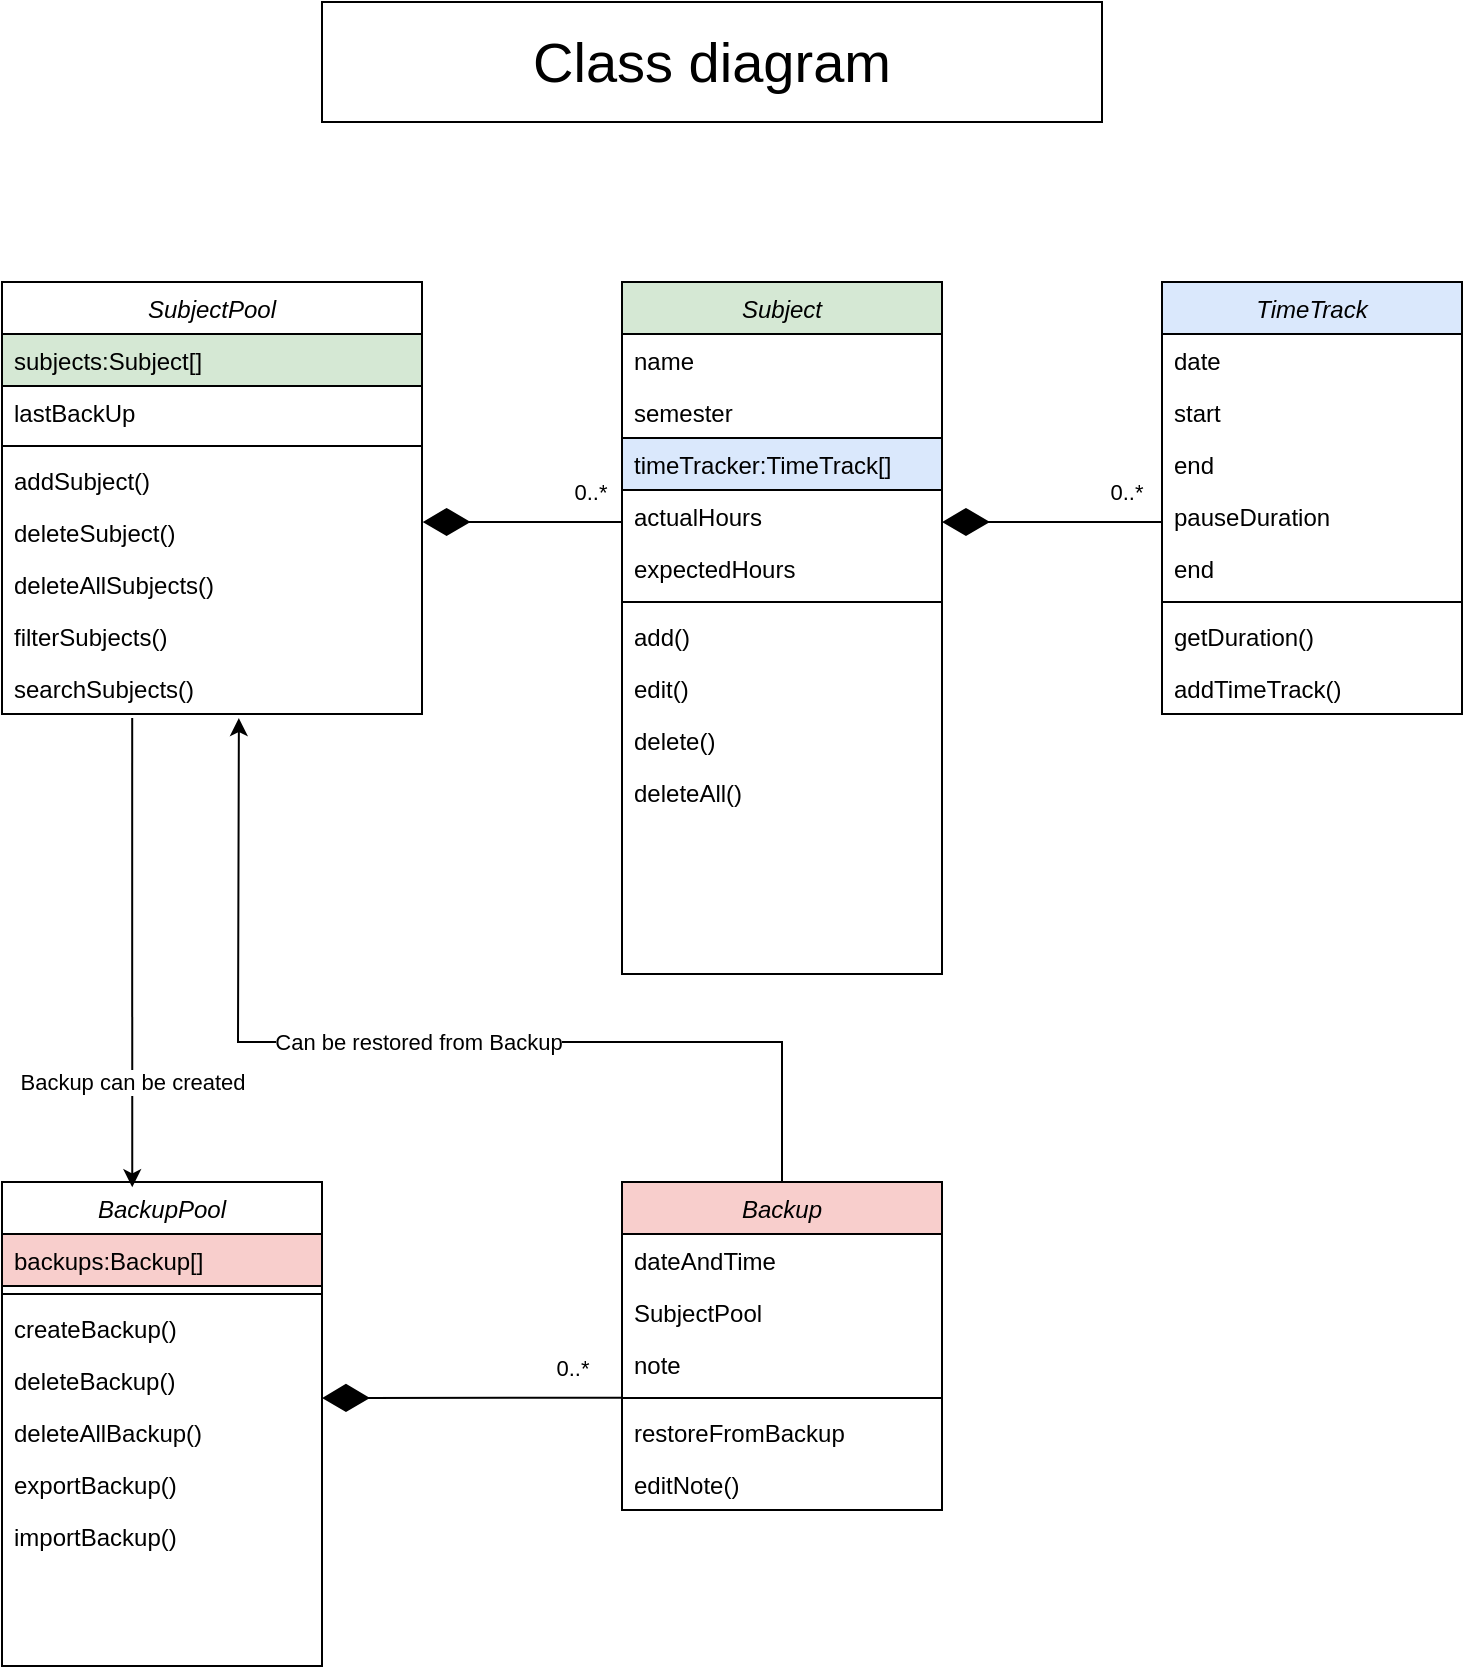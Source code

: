 <mxfile version="22.1.3" type="device">
  <diagram id="C5RBs43oDa-KdzZeNtuy" name="Page-1">
    <mxGraphModel dx="1089" dy="1329" grid="1" gridSize="10" guides="1" tooltips="1" connect="1" arrows="1" fold="1" page="1" pageScale="1" pageWidth="827" pageHeight="1169" math="0" shadow="0">
      <root>
        <mxCell id="WIyWlLk6GJQsqaUBKTNV-0" />
        <mxCell id="WIyWlLk6GJQsqaUBKTNV-1" parent="WIyWlLk6GJQsqaUBKTNV-0" />
        <mxCell id="zkfFHV4jXpPFQw0GAbJ--0" value="Subject" style="swimlane;fontStyle=2;align=center;verticalAlign=top;childLayout=stackLayout;horizontal=1;startSize=26;horizontalStack=0;resizeParent=1;resizeLast=0;collapsible=1;marginBottom=0;rounded=0;shadow=0;strokeWidth=1;fillColor=#d5e8d4;strokeColor=#000000;" parent="WIyWlLk6GJQsqaUBKTNV-1" vertex="1">
          <mxGeometry x="310" y="240" width="160" height="346" as="geometry">
            <mxRectangle x="230" y="140" width="160" height="26" as="alternateBounds" />
          </mxGeometry>
        </mxCell>
        <mxCell id="MaIik3wk2XH7fAd0uC2P-26" value="name" style="text;align=left;verticalAlign=top;spacingLeft=4;spacingRight=4;overflow=hidden;rotatable=0;points=[[0,0.5],[1,0.5]];portConstraint=eastwest;rounded=0;shadow=0;html=0;" vertex="1" parent="zkfFHV4jXpPFQw0GAbJ--0">
          <mxGeometry y="26" width="160" height="26" as="geometry" />
        </mxCell>
        <mxCell id="MaIik3wk2XH7fAd0uC2P-25" value="semester" style="text;align=left;verticalAlign=top;spacingLeft=4;spacingRight=4;overflow=hidden;rotatable=0;points=[[0,0.5],[1,0.5]];portConstraint=eastwest;rounded=0;shadow=0;html=0;" vertex="1" parent="zkfFHV4jXpPFQw0GAbJ--0">
          <mxGeometry y="52" width="160" height="26" as="geometry" />
        </mxCell>
        <mxCell id="MaIik3wk2XH7fAd0uC2P-78" value="timeTracker:TimeTrack[]" style="text;align=left;verticalAlign=top;spacingLeft=4;spacingRight=4;overflow=hidden;rotatable=0;points=[[0,0.5],[1,0.5]];portConstraint=eastwest;rounded=0;shadow=0;html=0;fillColor=#dae8fc;strokeColor=#000000;" vertex="1" parent="zkfFHV4jXpPFQw0GAbJ--0">
          <mxGeometry y="78" width="160" height="26" as="geometry" />
        </mxCell>
        <mxCell id="MaIik3wk2XH7fAd0uC2P-84" value="actualHours" style="text;align=left;verticalAlign=top;spacingLeft=4;spacingRight=4;overflow=hidden;rotatable=0;points=[[0,0.5],[1,0.5]];portConstraint=eastwest;rounded=0;shadow=0;html=0;" vertex="1" parent="zkfFHV4jXpPFQw0GAbJ--0">
          <mxGeometry y="104" width="160" height="26" as="geometry" />
        </mxCell>
        <mxCell id="MaIik3wk2XH7fAd0uC2P-85" value="expectedHours " style="text;align=left;verticalAlign=top;spacingLeft=4;spacingRight=4;overflow=hidden;rotatable=0;points=[[0,0.5],[1,0.5]];portConstraint=eastwest;rounded=0;shadow=0;html=0;" vertex="1" parent="zkfFHV4jXpPFQw0GAbJ--0">
          <mxGeometry y="130" width="160" height="26" as="geometry" />
        </mxCell>
        <mxCell id="zkfFHV4jXpPFQw0GAbJ--4" value="" style="line;html=1;strokeWidth=1;align=left;verticalAlign=middle;spacingTop=-1;spacingLeft=3;spacingRight=3;rotatable=0;labelPosition=right;points=[];portConstraint=eastwest;" parent="zkfFHV4jXpPFQw0GAbJ--0" vertex="1">
          <mxGeometry y="156" width="160" height="8" as="geometry" />
        </mxCell>
        <mxCell id="MaIik3wk2XH7fAd0uC2P-32" value="add()" style="text;align=left;verticalAlign=top;spacingLeft=4;spacingRight=4;overflow=hidden;rotatable=0;points=[[0,0.5],[1,0.5]];portConstraint=eastwest;" vertex="1" parent="zkfFHV4jXpPFQw0GAbJ--0">
          <mxGeometry y="164" width="160" height="26" as="geometry" />
        </mxCell>
        <mxCell id="MaIik3wk2XH7fAd0uC2P-64" value="edit()" style="text;align=left;verticalAlign=top;spacingLeft=4;spacingRight=4;overflow=hidden;rotatable=0;points=[[0,0.5],[1,0.5]];portConstraint=eastwest;" vertex="1" parent="zkfFHV4jXpPFQw0GAbJ--0">
          <mxGeometry y="190" width="160" height="26" as="geometry" />
        </mxCell>
        <mxCell id="MaIik3wk2XH7fAd0uC2P-30" value="delete()" style="text;align=left;verticalAlign=top;spacingLeft=4;spacingRight=4;overflow=hidden;rotatable=0;points=[[0,0.5],[1,0.5]];portConstraint=eastwest;" vertex="1" parent="zkfFHV4jXpPFQw0GAbJ--0">
          <mxGeometry y="216" width="160" height="26" as="geometry" />
        </mxCell>
        <mxCell id="MaIik3wk2XH7fAd0uC2P-16" value="deleteAll()" style="text;align=left;verticalAlign=top;spacingLeft=4;spacingRight=4;overflow=hidden;rotatable=0;points=[[0,0.5],[1,0.5]];portConstraint=eastwest;" vertex="1" parent="zkfFHV4jXpPFQw0GAbJ--0">
          <mxGeometry y="242" width="160" height="26" as="geometry" />
        </mxCell>
        <mxCell id="MaIik3wk2XH7fAd0uC2P-36" value="0..*" style="endArrow=diamondThin;html=1;rounded=0;endFill=1;endSize=21;exitX=-0.002;exitY=0.808;exitDx=0;exitDy=0;exitPerimeter=0;entryX=1;entryY=0.5;entryDx=0;entryDy=0;" edge="1" parent="WIyWlLk6GJQsqaUBKTNV-1">
          <mxGeometry x="-0.67" y="-15" width="50" height="50" relative="1" as="geometry">
            <mxPoint x="310.0" y="360.008" as="sourcePoint" />
            <mxPoint x="210.32" y="360" as="targetPoint" />
            <mxPoint as="offset" />
          </mxGeometry>
        </mxCell>
        <mxCell id="MaIik3wk2XH7fAd0uC2P-51" value="SubjectPool" style="swimlane;fontStyle=2;align=center;verticalAlign=top;childLayout=stackLayout;horizontal=1;startSize=26;horizontalStack=0;resizeParent=1;resizeLast=0;collapsible=1;marginBottom=0;rounded=0;shadow=0;strokeWidth=1;" vertex="1" parent="WIyWlLk6GJQsqaUBKTNV-1">
          <mxGeometry y="240" width="210" height="216" as="geometry">
            <mxRectangle x="230" y="140" width="160" height="26" as="alternateBounds" />
          </mxGeometry>
        </mxCell>
        <mxCell id="MaIik3wk2XH7fAd0uC2P-69" value="subjects:Subject[]" style="text;align=left;verticalAlign=top;spacingLeft=4;spacingRight=4;overflow=hidden;rotatable=0;points=[[0,0.5],[1,0.5]];portConstraint=eastwest;rounded=0;shadow=0;html=0;fillColor=#d5e8d4;strokeColor=#000000;" vertex="1" parent="MaIik3wk2XH7fAd0uC2P-51">
          <mxGeometry y="26" width="210" height="26" as="geometry" />
        </mxCell>
        <mxCell id="MaIik3wk2XH7fAd0uC2P-57" value="lastBackUp" style="text;align=left;verticalAlign=top;spacingLeft=4;spacingRight=4;overflow=hidden;rotatable=0;points=[[0,0.5],[1,0.5]];portConstraint=eastwest;rounded=0;shadow=0;html=0;" vertex="1" parent="MaIik3wk2XH7fAd0uC2P-51">
          <mxGeometry y="52" width="210" height="26" as="geometry" />
        </mxCell>
        <mxCell id="MaIik3wk2XH7fAd0uC2P-58" value="" style="line;html=1;strokeWidth=1;align=left;verticalAlign=middle;spacingTop=-1;spacingLeft=3;spacingRight=3;rotatable=0;labelPosition=right;points=[];portConstraint=eastwest;" vertex="1" parent="MaIik3wk2XH7fAd0uC2P-51">
          <mxGeometry y="78" width="210" height="8" as="geometry" />
        </mxCell>
        <mxCell id="MaIik3wk2XH7fAd0uC2P-59" value="addSubject()" style="text;align=left;verticalAlign=top;spacingLeft=4;spacingRight=4;overflow=hidden;rotatable=0;points=[[0,0.5],[1,0.5]];portConstraint=eastwest;" vertex="1" parent="MaIik3wk2XH7fAd0uC2P-51">
          <mxGeometry y="86" width="210" height="26" as="geometry" />
        </mxCell>
        <mxCell id="MaIik3wk2XH7fAd0uC2P-60" value="deleteSubject()" style="text;align=left;verticalAlign=top;spacingLeft=4;spacingRight=4;overflow=hidden;rotatable=0;points=[[0,0.5],[1,0.5]];portConstraint=eastwest;" vertex="1" parent="MaIik3wk2XH7fAd0uC2P-51">
          <mxGeometry y="112" width="210" height="26" as="geometry" />
        </mxCell>
        <mxCell id="MaIik3wk2XH7fAd0uC2P-61" value="deleteAllSubjects()" style="text;align=left;verticalAlign=top;spacingLeft=4;spacingRight=4;overflow=hidden;rotatable=0;points=[[0,0.5],[1,0.5]];portConstraint=eastwest;" vertex="1" parent="MaIik3wk2XH7fAd0uC2P-51">
          <mxGeometry y="138" width="210" height="26" as="geometry" />
        </mxCell>
        <mxCell id="MaIik3wk2XH7fAd0uC2P-62" value="filterSubjects()" style="text;align=left;verticalAlign=top;spacingLeft=4;spacingRight=4;overflow=hidden;rotatable=0;points=[[0,0.5],[1,0.5]];portConstraint=eastwest;" vertex="1" parent="MaIik3wk2XH7fAd0uC2P-51">
          <mxGeometry y="164" width="210" height="26" as="geometry" />
        </mxCell>
        <mxCell id="MaIik3wk2XH7fAd0uC2P-63" value="searchSubjects()" style="text;align=left;verticalAlign=top;spacingLeft=4;spacingRight=4;overflow=hidden;rotatable=0;points=[[0,0.5],[1,0.5]];portConstraint=eastwest;" vertex="1" parent="MaIik3wk2XH7fAd0uC2P-51">
          <mxGeometry y="190" width="210" height="26" as="geometry" />
        </mxCell>
        <mxCell id="MaIik3wk2XH7fAd0uC2P-70" value="TimeTrack" style="swimlane;fontStyle=2;align=center;verticalAlign=top;childLayout=stackLayout;horizontal=1;startSize=26;horizontalStack=0;resizeParent=1;resizeLast=0;collapsible=1;marginBottom=0;rounded=0;shadow=0;strokeWidth=1;fillColor=#dae8fc;strokeColor=#000000;" vertex="1" parent="WIyWlLk6GJQsqaUBKTNV-1">
          <mxGeometry x="580" y="240" width="150" height="216" as="geometry">
            <mxRectangle x="230" y="140" width="160" height="26" as="alternateBounds" />
          </mxGeometry>
        </mxCell>
        <mxCell id="MaIik3wk2XH7fAd0uC2P-71" value="date" style="text;align=left;verticalAlign=top;spacingLeft=4;spacingRight=4;overflow=hidden;rotatable=0;points=[[0,0.5],[1,0.5]];portConstraint=eastwest;" vertex="1" parent="MaIik3wk2XH7fAd0uC2P-70">
          <mxGeometry y="26" width="150" height="26" as="geometry" />
        </mxCell>
        <mxCell id="MaIik3wk2XH7fAd0uC2P-72" value="start" style="text;align=left;verticalAlign=top;spacingLeft=4;spacingRight=4;overflow=hidden;rotatable=0;points=[[0,0.5],[1,0.5]];portConstraint=eastwest;rounded=0;shadow=0;html=0;" vertex="1" parent="MaIik3wk2XH7fAd0uC2P-70">
          <mxGeometry y="52" width="150" height="26" as="geometry" />
        </mxCell>
        <mxCell id="MaIik3wk2XH7fAd0uC2P-73" value="end" style="text;align=left;verticalAlign=top;spacingLeft=4;spacingRight=4;overflow=hidden;rotatable=0;points=[[0,0.5],[1,0.5]];portConstraint=eastwest;rounded=0;shadow=0;html=0;" vertex="1" parent="MaIik3wk2XH7fAd0uC2P-70">
          <mxGeometry y="78" width="150" height="26" as="geometry" />
        </mxCell>
        <mxCell id="MaIik3wk2XH7fAd0uC2P-80" value="pauseDuration" style="text;align=left;verticalAlign=top;spacingLeft=4;spacingRight=4;overflow=hidden;rotatable=0;points=[[0,0.5],[1,0.5]];portConstraint=eastwest;rounded=0;shadow=0;html=0;" vertex="1" parent="MaIik3wk2XH7fAd0uC2P-70">
          <mxGeometry y="104" width="150" height="26" as="geometry" />
        </mxCell>
        <mxCell id="MaIik3wk2XH7fAd0uC2P-79" value="end" style="text;align=left;verticalAlign=top;spacingLeft=4;spacingRight=4;overflow=hidden;rotatable=0;points=[[0,0.5],[1,0.5]];portConstraint=eastwest;rounded=0;shadow=0;html=0;" vertex="1" parent="MaIik3wk2XH7fAd0uC2P-70">
          <mxGeometry y="130" width="150" height="26" as="geometry" />
        </mxCell>
        <mxCell id="MaIik3wk2XH7fAd0uC2P-74" value="" style="line;html=1;strokeWidth=1;align=left;verticalAlign=middle;spacingTop=-1;spacingLeft=3;spacingRight=3;rotatable=0;labelPosition=right;points=[];portConstraint=eastwest;" vertex="1" parent="MaIik3wk2XH7fAd0uC2P-70">
          <mxGeometry y="156" width="150" height="8" as="geometry" />
        </mxCell>
        <mxCell id="MaIik3wk2XH7fAd0uC2P-75" value="getDuration()" style="text;align=left;verticalAlign=top;spacingLeft=4;spacingRight=4;overflow=hidden;rotatable=0;points=[[0,0.5],[1,0.5]];portConstraint=eastwest;" vertex="1" parent="MaIik3wk2XH7fAd0uC2P-70">
          <mxGeometry y="164" width="150" height="26" as="geometry" />
        </mxCell>
        <mxCell id="MaIik3wk2XH7fAd0uC2P-76" value="addTimeTrack()" style="text;align=left;verticalAlign=top;spacingLeft=4;spacingRight=4;overflow=hidden;rotatable=0;points=[[0,0.5],[1,0.5]];portConstraint=eastwest;" vertex="1" parent="MaIik3wk2XH7fAd0uC2P-70">
          <mxGeometry y="190" width="150" height="26" as="geometry" />
        </mxCell>
        <mxCell id="MaIik3wk2XH7fAd0uC2P-81" value="0..*" style="endArrow=diamondThin;html=1;rounded=0;endFill=1;endSize=21;exitX=0;exitY=0.5;exitDx=0;exitDy=0;entryX=1;entryY=0.5;entryDx=0;entryDy=0;" edge="1" parent="WIyWlLk6GJQsqaUBKTNV-1">
          <mxGeometry x="-0.67" y="-15" width="50" height="50" relative="1" as="geometry">
            <mxPoint x="580" y="360" as="sourcePoint" />
            <mxPoint x="470" y="360" as="targetPoint" />
            <mxPoint as="offset" />
          </mxGeometry>
        </mxCell>
        <mxCell id="MaIik3wk2XH7fAd0uC2P-86" value="BackupPool" style="swimlane;fontStyle=2;align=center;verticalAlign=top;childLayout=stackLayout;horizontal=1;startSize=26;horizontalStack=0;resizeParent=1;resizeLast=0;collapsible=1;marginBottom=0;rounded=0;shadow=0;strokeWidth=1;" vertex="1" parent="WIyWlLk6GJQsqaUBKTNV-1">
          <mxGeometry y="690" width="160" height="242" as="geometry">
            <mxRectangle x="230" y="140" width="160" height="26" as="alternateBounds" />
          </mxGeometry>
        </mxCell>
        <mxCell id="MaIik3wk2XH7fAd0uC2P-89" value="backups:Backup[]" style="text;align=left;verticalAlign=top;spacingLeft=4;spacingRight=4;overflow=hidden;rotatable=0;points=[[0,0.5],[1,0.5]];portConstraint=eastwest;rounded=0;shadow=0;html=0;fillColor=#f8cecc;strokeColor=#000000;" vertex="1" parent="MaIik3wk2XH7fAd0uC2P-86">
          <mxGeometry y="26" width="160" height="26" as="geometry" />
        </mxCell>
        <mxCell id="MaIik3wk2XH7fAd0uC2P-90" value="" style="line;html=1;strokeWidth=1;align=left;verticalAlign=middle;spacingTop=-1;spacingLeft=3;spacingRight=3;rotatable=0;labelPosition=right;points=[];portConstraint=eastwest;" vertex="1" parent="MaIik3wk2XH7fAd0uC2P-86">
          <mxGeometry y="52" width="160" height="8" as="geometry" />
        </mxCell>
        <mxCell id="MaIik3wk2XH7fAd0uC2P-91" value="createBackup()" style="text;align=left;verticalAlign=top;spacingLeft=4;spacingRight=4;overflow=hidden;rotatable=0;points=[[0,0.5],[1,0.5]];portConstraint=eastwest;" vertex="1" parent="MaIik3wk2XH7fAd0uC2P-86">
          <mxGeometry y="60" width="160" height="26" as="geometry" />
        </mxCell>
        <mxCell id="MaIik3wk2XH7fAd0uC2P-104" value="deleteBackup()" style="text;align=left;verticalAlign=top;spacingLeft=4;spacingRight=4;overflow=hidden;rotatable=0;points=[[0,0.5],[1,0.5]];portConstraint=eastwest;" vertex="1" parent="MaIik3wk2XH7fAd0uC2P-86">
          <mxGeometry y="86" width="160" height="26" as="geometry" />
        </mxCell>
        <mxCell id="MaIik3wk2XH7fAd0uC2P-105" value="deleteAllBackup()" style="text;align=left;verticalAlign=top;spacingLeft=4;spacingRight=4;overflow=hidden;rotatable=0;points=[[0,0.5],[1,0.5]];portConstraint=eastwest;" vertex="1" parent="MaIik3wk2XH7fAd0uC2P-86">
          <mxGeometry y="112" width="160" height="26" as="geometry" />
        </mxCell>
        <mxCell id="MaIik3wk2XH7fAd0uC2P-92" value="exportBackup()" style="text;align=left;verticalAlign=top;spacingLeft=4;spacingRight=4;overflow=hidden;rotatable=0;points=[[0,0.5],[1,0.5]];portConstraint=eastwest;" vertex="1" parent="MaIik3wk2XH7fAd0uC2P-86">
          <mxGeometry y="138" width="160" height="26" as="geometry" />
        </mxCell>
        <mxCell id="MaIik3wk2XH7fAd0uC2P-93" value="importBackup()" style="text;align=left;verticalAlign=top;spacingLeft=4;spacingRight=4;overflow=hidden;rotatable=0;points=[[0,0.5],[1,0.5]];portConstraint=eastwest;" vertex="1" parent="MaIik3wk2XH7fAd0uC2P-86">
          <mxGeometry y="164" width="160" height="26" as="geometry" />
        </mxCell>
        <mxCell id="MaIik3wk2XH7fAd0uC2P-94" value="Backup" style="swimlane;fontStyle=2;align=center;verticalAlign=top;childLayout=stackLayout;horizontal=1;startSize=26;horizontalStack=0;resizeParent=1;resizeLast=0;collapsible=1;marginBottom=0;rounded=0;shadow=0;strokeWidth=1;fillColor=#f8cecc;strokeColor=#000000;" vertex="1" parent="WIyWlLk6GJQsqaUBKTNV-1">
          <mxGeometry x="310" y="690" width="160" height="164" as="geometry">
            <mxRectangle x="230" y="140" width="160" height="26" as="alternateBounds" />
          </mxGeometry>
        </mxCell>
        <mxCell id="MaIik3wk2XH7fAd0uC2P-95" value="dateAndTime" style="text;align=left;verticalAlign=top;spacingLeft=4;spacingRight=4;overflow=hidden;rotatable=0;points=[[0,0.5],[1,0.5]];portConstraint=eastwest;" vertex="1" parent="MaIik3wk2XH7fAd0uC2P-94">
          <mxGeometry y="26" width="160" height="26" as="geometry" />
        </mxCell>
        <mxCell id="MaIik3wk2XH7fAd0uC2P-96" value="SubjectPool" style="text;align=left;verticalAlign=top;spacingLeft=4;spacingRight=4;overflow=hidden;rotatable=0;points=[[0,0.5],[1,0.5]];portConstraint=eastwest;rounded=0;shadow=0;html=0;" vertex="1" parent="MaIik3wk2XH7fAd0uC2P-94">
          <mxGeometry y="52" width="160" height="26" as="geometry" />
        </mxCell>
        <mxCell id="MaIik3wk2XH7fAd0uC2P-97" value="note" style="text;align=left;verticalAlign=top;spacingLeft=4;spacingRight=4;overflow=hidden;rotatable=0;points=[[0,0.5],[1,0.5]];portConstraint=eastwest;rounded=0;shadow=0;html=0;" vertex="1" parent="MaIik3wk2XH7fAd0uC2P-94">
          <mxGeometry y="78" width="160" height="26" as="geometry" />
        </mxCell>
        <mxCell id="MaIik3wk2XH7fAd0uC2P-98" value="" style="line;html=1;strokeWidth=1;align=left;verticalAlign=middle;spacingTop=-1;spacingLeft=3;spacingRight=3;rotatable=0;labelPosition=right;points=[];portConstraint=eastwest;" vertex="1" parent="MaIik3wk2XH7fAd0uC2P-94">
          <mxGeometry y="104" width="160" height="8" as="geometry" />
        </mxCell>
        <mxCell id="MaIik3wk2XH7fAd0uC2P-102" value="restoreFromBackup" style="text;align=left;verticalAlign=top;spacingLeft=4;spacingRight=4;overflow=hidden;rotatable=0;points=[[0,0.5],[1,0.5]];portConstraint=eastwest;" vertex="1" parent="MaIik3wk2XH7fAd0uC2P-94">
          <mxGeometry y="112" width="160" height="26" as="geometry" />
        </mxCell>
        <mxCell id="MaIik3wk2XH7fAd0uC2P-99" value="editNote()" style="text;align=left;verticalAlign=top;spacingLeft=4;spacingRight=4;overflow=hidden;rotatable=0;points=[[0,0.5],[1,0.5]];portConstraint=eastwest;" vertex="1" parent="MaIik3wk2XH7fAd0uC2P-94">
          <mxGeometry y="138" width="160" height="26" as="geometry" />
        </mxCell>
        <mxCell id="MaIik3wk2XH7fAd0uC2P-106" value="0..*" style="endArrow=diamondThin;html=1;rounded=0;endFill=1;endSize=21;exitX=0;exitY=0.479;exitDx=0;exitDy=0;exitPerimeter=0;" edge="1" parent="WIyWlLk6GJQsqaUBKTNV-1" source="MaIik3wk2XH7fAd0uC2P-98">
          <mxGeometry x="-0.67" y="-15" width="50" height="50" relative="1" as="geometry">
            <mxPoint x="305.2" y="790.002" as="sourcePoint" />
            <mxPoint x="160" y="798" as="targetPoint" />
            <mxPoint as="offset" />
          </mxGeometry>
        </mxCell>
        <mxCell id="MaIik3wk2XH7fAd0uC2P-111" value="Backup can be created" style="endArrow=classic;html=1;rounded=0;exitX=0.31;exitY=1.079;exitDx=0;exitDy=0;exitPerimeter=0;entryX=0.407;entryY=0.011;entryDx=0;entryDy=0;entryPerimeter=0;" edge="1" parent="WIyWlLk6GJQsqaUBKTNV-1" source="MaIik3wk2XH7fAd0uC2P-63" target="MaIik3wk2XH7fAd0uC2P-86">
          <mxGeometry x="0.551" width="50" height="50" relative="1" as="geometry">
            <mxPoint x="250" y="650" as="sourcePoint" />
            <mxPoint x="300" y="600" as="targetPoint" />
            <mxPoint as="offset" />
          </mxGeometry>
        </mxCell>
        <mxCell id="MaIik3wk2XH7fAd0uC2P-114" value="Can be restored from Backup" style="endArrow=classic;html=1;rounded=0;entryX=0.564;entryY=1.079;entryDx=0;entryDy=0;entryPerimeter=0;exitX=0.5;exitY=0;exitDx=0;exitDy=0;" edge="1" parent="WIyWlLk6GJQsqaUBKTNV-1" source="MaIik3wk2XH7fAd0uC2P-94" target="MaIik3wk2XH7fAd0uC2P-63">
          <mxGeometry width="50" height="50" relative="1" as="geometry">
            <mxPoint x="250" y="650" as="sourcePoint" />
            <mxPoint x="300" y="600" as="targetPoint" />
            <Array as="points">
              <mxPoint x="390" y="620" />
              <mxPoint x="118" y="620" />
            </Array>
          </mxGeometry>
        </mxCell>
        <mxCell id="MaIik3wk2XH7fAd0uC2P-115" value="&lt;font style=&quot;font-size: 28px;&quot;&gt;Class diagram&lt;/font&gt;" style="rounded=0;whiteSpace=wrap;html=1;" vertex="1" parent="WIyWlLk6GJQsqaUBKTNV-1">
          <mxGeometry x="160" y="100" width="390" height="60" as="geometry" />
        </mxCell>
      </root>
    </mxGraphModel>
  </diagram>
</mxfile>
